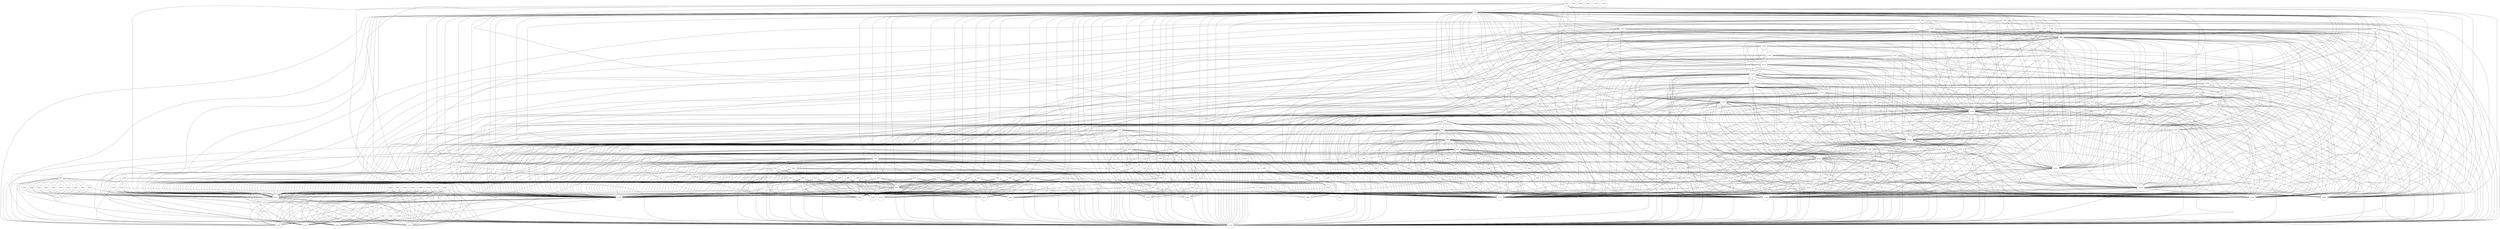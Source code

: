 graph ig {
    node [shape = circle];
    N1R6;
    N2R2;
    N3R2;
    N4R6;
    N5R2;
    N6R2;
    N7R8;
    N8R7;
    N9R6;
    N10R5;
    N11R2;
    N12R2;
    N13R4;
    N14R3;
    N15R2;
    N17R2;
    N16R3;
    N19R2;
    N18R2;
    N21R3;
    N20R3;
    N23R2;
    N22R2;
    N25R2;
    N24R3;
    N27R2;
    N26R3;
    N29R2;
    N28R2;
    N31R3;
    N30R3;
    N34R2;
    N35R2;
    N32R2;
    N33R2;
    N38R3;
    N39R3;
    N36R2;
    N37R3;
    N42R3;
    N43R3;
    N40R3;
    N41R3;
    N46R3;
    N47R2;
    N44R3;
    N45R3;
    N51R2;
    N50R2;
    N49R5;
    N48R4;
    N55R3;
    N54R2;
    N53R2;
    N52R2;
    N59R2;
    N58R3;
    N57R7;
    N56R2;
    N63R2;
    N62R3;
    N61R2;
    N60R1;
    N68R2;
    N69R2;
    N70R2;
    N71R2;
    N64R2;
    N65R2;
    N66R4;
    N67R2;
    N76R2;
    N77R2;
    N78R2;
    N79R2;
    N72R2;
    N73R2;
    N74R4;
    N75R2;
    N85R1;
    N84R1;
    N87R2;
    N86R2;
    N81R2;
    N80R2;
    N83R2;
    N82R5;
    N93R2;
    N92R2;
    N95R3;
    N94R2;
    N89R2;
    N88R2;
    N91R3;
    N90R4;
    N102R2;
    N103R2;
    N100R2;
    N101R3;
    N98R2;
    N99R5;
    N96R5;
    N97R3;
    N110R2;
    N111R3;
    N108R2;
    N109R3;
    N106R3;
    N107R5;
    N104R3;
    N105R5;
    N119R3;
    N118R7;
    N117R2;
    N116R8;
    N115R9;
    N114R2;
    N113R2;
    N112R7;
    N127R10;
    N126R2;
    N125R2;
    N124R4;
    N123R2;
    N122R2;
    N121R5;
    N120R2;
    N137R2;
    N136R2;
    N139R4;
    N138R11;
    N141R11;
    N140R4;
    N143R2;
    N142R12;
    N129R2;
    N128R4;
    N131R2;
    N130R4;
    N133R2;
    N132R2;
    N135R4;
    N134R4;
    N152R5;
    N153R1;
    N154R2;
    N155R2;
    N156R2;
    N157R2;
    N158R3;
    N159R2;
    N144R1;
    N145R4;
    N146R4;
    N147R5;
    N148R5;
    N149R3;
    N150R3;
    N151R3;
    N171R2;
    N170R2;
    N169R2;
    N168R2;
    N175R1;
    N174R1;
    N173R1;
    N172R1;
    N163R3;
    N162R2;
    N161R2;
    N160R2;
    N167R2;
    N166R2;
    N165R2;
    N164R2;
    N186R1;
    N187R1;
    N184R1;
    N185R1;
    N190R1;
    N191R1;
    N188R1;
    N189R1;
    N178R1;
    N179R1;
    N176R1;
    N177R1;
    N182R1;
    N183R1;
    N180R1;
    N181R1;
    N192R1;
    N1R6 -- N49R5;
    N1R6 -- N55R3;
    N1R6 -- N54R2;
    N1R6 -- N51R2;
    N1R6 -- N48R4;
    N1R6 -- N178R1;
    N1R6 -- N173R1;
    N1R6 -- N175R1;
    N1R6 -- N50R2;
    N1R6 -- N47R2;
    N1R6 -- N53R2;
    N1R6 -- N52R2;
    N1R6 -- N59R2;
    N1R6 -- N58R3;
    N1R6 -- N57R7;
    N1R6 -- N56R2;
    N1R6 -- N192R1;
    N1R6 -- N189R1;
    N1R6 -- N191R1;
    N1R6 -- N190R1;
    N2R2 -- N178R1;
    N2R2 -- N175R1;
    N2R2 -- N173R1;
    N2R2 -- N174R1;
    N2R2 -- N172R1;
    N2R2 -- N185R1;
    N2R2 -- N4R6;
    N2R2 -- N186R1;
    N2R2 -- N119R3;
    N2R2 -- N118R7;
    N2R2 -- N116R8;
    N2R2 -- N115R9;
    N2R2 -- N121R5;
    N3R2 -- N178R1;
    N3R2 -- N190R1;
    N3R2 -- N175R1;
    N3R2 -- N173R1;
    N3R2 -- N191R1;
    N3R2 -- N189R1;
    N3R2 -- N192R1;
    N4R6 -- N48R4;
    N4R6 -- N49R5;
    N4R6 -- N55R3;
    N4R6 -- N54R2;
    N4R6 -- N51R2;
    N4R6 -- N178R1;
    N4R6 -- N173R1;
    N4R6 -- N175R1;
    N4R6 -- N50R2;
    N4R6 -- N47R2;
    N4R6 -- N53R2;
    N4R6 -- N52R2;
    N4R6 -- N59R2;
    N4R6 -- N58R3;
    N4R6 -- N57R7;
    N4R6 -- N56R2;
    N4R6 -- N71R2;
    N4R6 -- N62R3;
    N4R6 -- N70R2;
    N4R6 -- N69R2;
    N4R6 -- N68R2;
    N4R6 -- N63R2;
    N4R6 -- N61R2;
    N4R6 -- N64R2;
    N4R6 -- N65R2;
    N4R6 -- N66R4;
    N4R6 -- N67R2;
    N4R6 -- N76R2;
    N4R6 -- N77R2;
    N4R6 -- N78R2;
    N4R6 -- N79R2;
    N4R6 -- N72R2;
    N4R6 -- N73R2;
    N4R6 -- N74R4;
    N4R6 -- N75R2;
    N4R6 -- N81R2;
    N4R6 -- N80R2;
    N4R6 -- N83R2;
    N4R6 -- N82R5;
    N4R6 -- N94R2;
    N4R6 -- N95R3;
    N4R6 -- N92R2;
    N4R6 -- N93R2;
    N4R6 -- N86R2;
    N4R6 -- N87R2;
    N4R6 -- N89R2;
    N4R6 -- N88R2;
    N4R6 -- N91R3;
    N4R6 -- N90R4;
    N4R6 -- N102R2;
    N4R6 -- N103R2;
    N4R6 -- N100R2;
    N4R6 -- N101R3;
    N4R6 -- N98R2;
    N4R6 -- N99R5;
    N4R6 -- N96R5;
    N4R6 -- N97R3;
    N4R6 -- N110R2;
    N4R6 -- N111R3;
    N4R6 -- N108R2;
    N4R6 -- N109R3;
    N4R6 -- N106R3;
    N4R6 -- N107R5;
    N4R6 -- N104R3;
    N4R6 -- N105R5;
    N4R6 -- N119R3;
    N4R6 -- N118R7;
    N4R6 -- N117R2;
    N4R6 -- N116R8;
    N4R6 -- N115R9;
    N4R6 -- N114R2;
    N4R6 -- N113R2;
    N4R6 -- N112R7;
    N4R6 -- N127R10;
    N4R6 -- N126R2;
    N4R6 -- N125R2;
    N4R6 -- N124R4;
    N4R6 -- N123R2;
    N4R6 -- N122R2;
    N4R6 -- N121R5;
    N4R6 -- N120R2;
    N4R6 -- N137R2;
    N4R6 -- N136R2;
    N4R6 -- N139R4;
    N4R6 -- N138R11;
    N4R6 -- N141R11;
    N4R6 -- N140R4;
    N4R6 -- N143R2;
    N4R6 -- N142R12;
    N4R6 -- N129R2;
    N4R6 -- N128R4;
    N4R6 -- N131R2;
    N4R6 -- N130R4;
    N4R6 -- N133R2;
    N4R6 -- N132R2;
    N4R6 -- N135R4;
    N4R6 -- N134R4;
    N4R6 -- N192R1;
    N4R6 -- N189R1;
    N4R6 -- N191R1;
    N4R6 -- N190R1;
    N5R2 -- N178R1;
    N5R2 -- N190R1;
    N5R2 -- N175R1;
    N5R2 -- N173R1;
    N5R2 -- N191R1;
    N5R2 -- N189R1;
    N5R2 -- N192R1;
    N5R2 -- N151R3;
    N5R2 -- N150R3;
    N5R2 -- N149R3;
    N5R2 -- N146R4;
    N5R2 -- N148R5;
    N5R2 -- N147R5;
    N5R2 -- N145R4;
    N5R2 -- N152R5;
    N6R2 -- N178R1;
    N6R2 -- N190R1;
    N6R2 -- N175R1;
    N6R2 -- N173R1;
    N6R2 -- N191R1;
    N6R2 -- N189R1;
    N6R2 -- N192R1;
    N6R2 -- N45R3;
    N6R2 -- N44R3;
    N6R2 -- N46R3;
    N6R2 -- N41R3;
    N6R2 -- N40R3;
    N6R2 -- N43R3;
    N6R2 -- N42R3;
    N6R2 -- N37R3;
    N6R2 -- N39R3;
    N6R2 -- N38R3;
    N7R8 -- N15R2;
    N7R8 -- N14R3;
    N7R8 -- N13R4;
    N7R8 -- N10R5;
    N7R8 -- N9R6;
    N7R8 -- N8R7;
    N7R8 -- N172R1;
    N7R8 -- N173R1;
    N7R8 -- N174R1;
    N7R8 -- N17R2;
    N7R8 -- N16R3;
    N7R8 -- N19R2;
    N7R8 -- N18R2;
    N7R8 -- N21R3;
    N7R8 -- N20R3;
    N7R8 -- N22R2;
    N7R8 -- N25R2;
    N7R8 -- N24R3;
    N7R8 -- N27R2;
    N7R8 -- N26R3;
    N7R8 -- N28R2;
    N7R8 -- N29R2;
    N7R8 -- N31R3;
    N7R8 -- N30R3;
    N7R8 -- N36R2;
    N7R8 -- N33R2;
    N7R8 -- N32R2;
    N7R8 -- N35R2;
    N7R8 -- N34R2;
    N7R8 -- N23R2;
    N7R8 -- N12R2;
    N7R8 -- N11R2;
    N8R7 -- N15R2;
    N8R7 -- N14R3;
    N8R7 -- N13R4;
    N8R7 -- N10R5;
    N8R7 -- N9R6;
    N8R7 -- N172R1;
    N8R7 -- N173R1;
    N8R7 -- N174R1;
    N8R7 -- N17R2;
    N8R7 -- N16R3;
    N8R7 -- N19R2;
    N8R7 -- N18R2;
    N8R7 -- N21R3;
    N8R7 -- N20R3;
    N8R7 -- N22R2;
    N8R7 -- N25R2;
    N8R7 -- N24R3;
    N8R7 -- N27R2;
    N8R7 -- N26R3;
    N8R7 -- N28R2;
    N8R7 -- N29R2;
    N8R7 -- N31R3;
    N8R7 -- N30R3;
    N8R7 -- N36R2;
    N8R7 -- N33R2;
    N8R7 -- N32R2;
    N8R7 -- N35R2;
    N8R7 -- N34R2;
    N8R7 -- N23R2;
    N8R7 -- N12R2;
    N8R7 -- N11R2;
    N9R6 -- N15R2;
    N9R6 -- N14R3;
    N9R6 -- N13R4;
    N9R6 -- N10R5;
    N9R6 -- N172R1;
    N9R6 -- N173R1;
    N9R6 -- N174R1;
    N9R6 -- N17R2;
    N9R6 -- N16R3;
    N9R6 -- N19R2;
    N9R6 -- N18R2;
    N9R6 -- N21R3;
    N9R6 -- N20R3;
    N9R6 -- N22R2;
    N9R6 -- N25R2;
    N9R6 -- N24R3;
    N9R6 -- N27R2;
    N9R6 -- N26R3;
    N9R6 -- N28R2;
    N9R6 -- N29R2;
    N9R6 -- N31R3;
    N9R6 -- N30R3;
    N9R6 -- N36R2;
    N9R6 -- N33R2;
    N9R6 -- N32R2;
    N9R6 -- N35R2;
    N9R6 -- N34R2;
    N9R6 -- N23R2;
    N9R6 -- N12R2;
    N9R6 -- N11R2;
    N10R5 -- N15R2;
    N10R5 -- N14R3;
    N10R5 -- N13R4;
    N10R5 -- N172R1;
    N10R5 -- N173R1;
    N10R5 -- N174R1;
    N10R5 -- N17R2;
    N10R5 -- N16R3;
    N10R5 -- N19R2;
    N10R5 -- N18R2;
    N10R5 -- N21R3;
    N10R5 -- N20R3;
    N10R5 -- N22R2;
    N10R5 -- N25R2;
    N10R5 -- N24R3;
    N10R5 -- N27R2;
    N10R5 -- N26R3;
    N10R5 -- N28R2;
    N10R5 -- N29R2;
    N10R5 -- N31R3;
    N10R5 -- N30R3;
    N10R5 -- N36R2;
    N10R5 -- N33R2;
    N10R5 -- N32R2;
    N10R5 -- N35R2;
    N10R5 -- N34R2;
    N10R5 -- N23R2;
    N10R5 -- N12R2;
    N10R5 -- N11R2;
    N11R2 -- N173R1;
    N11R2 -- N174R1;
    N11R2 -- N172R1;
    N12R2 -- N173R1;
    N12R2 -- N174R1;
    N12R2 -- N172R1;
    N13R4 -- N15R2;
    N13R4 -- N14R3;
    N13R4 -- N172R1;
    N13R4 -- N173R1;
    N13R4 -- N174R1;
    N13R4 -- N17R2;
    N13R4 -- N16R3;
    N13R4 -- N19R2;
    N13R4 -- N18R2;
    N13R4 -- N21R3;
    N13R4 -- N20R3;
    N13R4 -- N22R2;
    N14R3 -- N15R2;
    N14R3 -- N172R1;
    N14R3 -- N173R1;
    N14R3 -- N174R1;
    N15R2 -- N172R1;
    N15R2 -- N173R1;
    N15R2 -- N174R1;
    N17R2 -- N173R1;
    N17R2 -- N174R1;
    N17R2 -- N172R1;
    N17R2 -- N16R3;
    N16R3 -- N173R1;
    N16R3 -- N174R1;
    N16R3 -- N172R1;
    N16R3 -- N18R2;
    N19R2 -- N173R1;
    N19R2 -- N174R1;
    N19R2 -- N172R1;
    N19R2 -- N21R3;
    N19R2 -- N20R3;
    N18R2 -- N173R1;
    N18R2 -- N174R1;
    N18R2 -- N172R1;
    N21R3 -- N173R1;
    N21R3 -- N174R1;
    N21R3 -- N172R1;
    N20R3 -- N173R1;
    N20R3 -- N174R1;
    N20R3 -- N172R1;
    N23R2 -- N173R1;
    N23R2 -- N174R1;
    N23R2 -- N172R1;
    N22R2 -- N173R1;
    N22R2 -- N174R1;
    N22R2 -- N172R1;
    N25R2 -- N173R1;
    N25R2 -- N172R1;
    N25R2 -- N174R1;
    N25R2 -- N24R3;
    N24R3 -- N173R1;
    N24R3 -- N174R1;
    N24R3 -- N172R1;
    N27R2 -- N173R1;
    N27R2 -- N172R1;
    N27R2 -- N174R1;
    N27R2 -- N26R3;
    N26R3 -- N173R1;
    N26R3 -- N172R1;
    N26R3 -- N174R1;
    N26R3 -- N28R2;
    N29R2 -- N173R1;
    N29R2 -- N172R1;
    N29R2 -- N174R1;
    N29R2 -- N31R3;
    N29R2 -- N30R3;
    N28R2 -- N173R1;
    N28R2 -- N172R1;
    N28R2 -- N174R1;
    N31R3 -- N172R1;
    N31R3 -- N173R1;
    N31R3 -- N174R1;
    N30R3 -- N173R1;
    N30R3 -- N172R1;
    N30R3 -- N174R1;
    N34R2 -- N172R1;
    N34R2 -- N173R1;
    N34R2 -- N174R1;
    N35R2 -- N173R1;
    N35R2 -- N174R1;
    N35R2 -- N172R1;
    N32R2 -- N172R1;
    N32R2 -- N173R1;
    N32R2 -- N174R1;
    N33R2 -- N172R1;
    N33R2 -- N173R1;
    N33R2 -- N174R1;
    N38R3 -- N176R1;
    N38R3 -- N175R1;
    N39R3 -- N176R1;
    N39R3 -- N175R1;
    N36R2 -- N173R1;
    N36R2 -- N174R1;
    N36R2 -- N172R1;
    N37R3 -- N176R1;
    N37R3 -- N175R1;
    N42R3 -- N176R1;
    N42R3 -- N175R1;
    N43R3 -- N176R1;
    N43R3 -- N175R1;
    N40R3 -- N176R1;
    N40R3 -- N175R1;
    N41R3 -- N176R1;
    N41R3 -- N175R1;
    N46R3 -- N176R1;
    N46R3 -- N175R1;
    N47R2 -- N178R1;
    N47R2 -- N175R1;
    N47R2 -- N173R1;
    N47R2 -- N172R1;
    N47R2 -- N48R4;
    N47R2 -- N177R1;
    N47R2 -- N179R1;
    N47R2 -- N58R3;
    N47R2 -- N57R7;
    N44R3 -- N175R1;
    N44R3 -- N176R1;
    N45R3 -- N176R1;
    N45R3 -- N175R1;
    N51R2 -- N178R1;
    N51R2 -- N173R1;
    N51R2 -- N49R5;
    N51R2 -- N172R1;
    N51R2 -- N48R4;
    N51R2 -- N175R1;
    N51R2 -- N177R1;
    N51R2 -- N179R1;
    N51R2 -- N58R3;
    N51R2 -- N57R7;
    N50R2 -- N178R1;
    N50R2 -- N175R1;
    N50R2 -- N173R1;
    N50R2 -- N172R1;
    N50R2 -- N48R4;
    N50R2 -- N177R1;
    N50R2 -- N179R1;
    N50R2 -- N58R3;
    N50R2 -- N57R7;
    N49R5 -- N55R3;
    N49R5 -- N54R2;
    N49R5 -- N48R4;
    N49R5 -- N178R1;
    N49R5 -- N173R1;
    N49R5 -- N172R1;
    N49R5 -- N175R1;
    N49R5 -- N177R1;
    N49R5 -- N179R1;
    N49R5 -- N53R2;
    N49R5 -- N52R2;
    N49R5 -- N59R2;
    N49R5 -- N58R3;
    N49R5 -- N57R7;
    N49R5 -- N56R2;
    N48R4 -- N178R1;
    N48R4 -- N173R1;
    N48R4 -- N172R1;
    N48R4 -- N55R3;
    N48R4 -- N54R2;
    N48R4 -- N175R1;
    N48R4 -- N177R1;
    N48R4 -- N179R1;
    N48R4 -- N53R2;
    N48R4 -- N52R2;
    N48R4 -- N59R2;
    N48R4 -- N58R3;
    N48R4 -- N57R7;
    N48R4 -- N56R2;
    N55R3 -- N54R2;
    N55R3 -- N178R1;
    N55R3 -- N173R1;
    N55R3 -- N172R1;
    N55R3 -- N175R1;
    N55R3 -- N177R1;
    N55R3 -- N179R1;
    N54R2 -- N178R1;
    N54R2 -- N173R1;
    N54R2 -- N172R1;
    N54R2 -- N175R1;
    N54R2 -- N177R1;
    N54R2 -- N179R1;
    N53R2 -- N178R1;
    N53R2 -- N175R1;
    N53R2 -- N173R1;
    N53R2 -- N177R1;
    N53R2 -- N179R1;
    N53R2 -- N172R1;
    N53R2 -- N58R3;
    N53R2 -- N57R7;
    N52R2 -- N178R1;
    N52R2 -- N175R1;
    N52R2 -- N173R1;
    N52R2 -- N177R1;
    N52R2 -- N179R1;
    N52R2 -- N172R1;
    N52R2 -- N58R3;
    N52R2 -- N57R7;
    N59R2 -- N178R1;
    N59R2 -- N175R1;
    N59R2 -- N173R1;
    N59R2 -- N177R1;
    N59R2 -- N179R1;
    N59R2 -- N172R1;
    N59R2 -- N58R3;
    N59R2 -- N57R7;
    N58R3 -- N177R1;
    N58R3 -- N178R1;
    N58R3 -- N175R1;
    N58R3 -- N173R1;
    N58R3 -- N179R1;
    N58R3 -- N172R1;
    N58R3 -- N57R7;
    N57R7 -- N175R1;
    N57R7 -- N177R1;
    N57R7 -- N178R1;
    N57R7 -- N173R1;
    N57R7 -- N179R1;
    N57R7 -- N172R1;
    N56R2 -- N175R1;
    N56R2 -- N177R1;
    N56R2 -- N178R1;
    N56R2 -- N173R1;
    N56R2 -- N179R1;
    N56R2 -- N172R1;
    N63R2 -- N178R1;
    N63R2 -- N175R1;
    N63R2 -- N173R1;
    N63R2 -- N62R3;
    N63R2 -- N181R1;
    N63R2 -- N172R1;
    N63R2 -- N180R1;
    N63R2 -- N183R1;
    N63R2 -- N182R1;
    N63R2 -- N184R1;
    N63R2 -- N82R5;
    N62R3 -- N71R2;
    N62R3 -- N178R1;
    N62R3 -- N175R1;
    N62R3 -- N173R1;
    N62R3 -- N181R1;
    N62R3 -- N172R1;
    N62R3 -- N70R2;
    N62R3 -- N69R2;
    N62R3 -- N68R2;
    N62R3 -- N180R1;
    N62R3 -- N183R1;
    N62R3 -- N182R1;
    N62R3 -- N184R1;
    N62R3 -- N64R2;
    N62R3 -- N65R2;
    N62R3 -- N66R4;
    N62R3 -- N67R2;
    N62R3 -- N76R2;
    N62R3 -- N77R2;
    N62R3 -- N78R2;
    N62R3 -- N79R2;
    N62R3 -- N72R2;
    N62R3 -- N73R2;
    N62R3 -- N74R4;
    N62R3 -- N75R2;
    N62R3 -- N81R2;
    N62R3 -- N80R2;
    N62R3 -- N83R2;
    N62R3 -- N82R5;
    N61R2 -- N178R1;
    N61R2 -- N175R1;
    N61R2 -- N173R1;
    N61R2 -- N181R1;
    N61R2 -- N172R1;
    N61R2 -- N180R1;
    N61R2 -- N183R1;
    N61R2 -- N182R1;
    N61R2 -- N184R1;
    N61R2 -- N82R5;
    N68R2 -- N178R1;
    N68R2 -- N175R1;
    N68R2 -- N173R1;
    N68R2 -- N181R1;
    N68R2 -- N172R1;
    N68R2 -- N180R1;
    N68R2 -- N183R1;
    N68R2 -- N182R1;
    N68R2 -- N184R1;
    N68R2 -- N82R5;
    N69R2 -- N178R1;
    N69R2 -- N175R1;
    N69R2 -- N173R1;
    N69R2 -- N181R1;
    N69R2 -- N172R1;
    N69R2 -- N180R1;
    N69R2 -- N183R1;
    N69R2 -- N182R1;
    N69R2 -- N184R1;
    N69R2 -- N82R5;
    N70R2 -- N178R1;
    N70R2 -- N175R1;
    N70R2 -- N173R1;
    N70R2 -- N181R1;
    N70R2 -- N172R1;
    N70R2 -- N180R1;
    N70R2 -- N183R1;
    N70R2 -- N182R1;
    N70R2 -- N184R1;
    N70R2 -- N82R5;
    N71R2 -- N175R1;
    N71R2 -- N181R1;
    N71R2 -- N178R1;
    N71R2 -- N173R1;
    N71R2 -- N172R1;
    N71R2 -- N180R1;
    N71R2 -- N183R1;
    N71R2 -- N182R1;
    N71R2 -- N184R1;
    N71R2 -- N82R5;
    N64R2 -- N178R1;
    N64R2 -- N182R1;
    N64R2 -- N175R1;
    N64R2 -- N173R1;
    N64R2 -- N181R1;
    N64R2 -- N183R1;
    N64R2 -- N172R1;
    N64R2 -- N180R1;
    N64R2 -- N184R1;
    N64R2 -- N82R5;
    N65R2 -- N178R1;
    N65R2 -- N182R1;
    N65R2 -- N175R1;
    N65R2 -- N173R1;
    N65R2 -- N181R1;
    N65R2 -- N172R1;
    N65R2 -- N183R1;
    N65R2 -- N180R1;
    N65R2 -- N184R1;
    N65R2 -- N66R4;
    N65R2 -- N82R5;
    N66R4 -- N178R1;
    N66R4 -- N182R1;
    N66R4 -- N175R1;
    N66R4 -- N173R1;
    N66R4 -- N181R1;
    N66R4 -- N172R1;
    N66R4 -- N183R1;
    N66R4 -- N180R1;
    N66R4 -- N184R1;
    N66R4 -- N82R5;
    N67R2 -- N178R1;
    N67R2 -- N182R1;
    N67R2 -- N175R1;
    N67R2 -- N173R1;
    N67R2 -- N181R1;
    N67R2 -- N172R1;
    N67R2 -- N183R1;
    N67R2 -- N180R1;
    N67R2 -- N184R1;
    N67R2 -- N82R5;
    N76R2 -- N182R1;
    N76R2 -- N175R1;
    N76R2 -- N183R1;
    N76R2 -- N172R1;
    N76R2 -- N180R1;
    N76R2 -- N173R1;
    N76R2 -- N181R1;
    N76R2 -- N178R1;
    N76R2 -- N184R1;
    N76R2 -- N82R5;
    N77R2 -- N182R1;
    N77R2 -- N175R1;
    N77R2 -- N183R1;
    N77R2 -- N172R1;
    N77R2 -- N180R1;
    N77R2 -- N173R1;
    N77R2 -- N181R1;
    N77R2 -- N178R1;
    N77R2 -- N184R1;
    N77R2 -- N82R5;
    N78R2 -- N182R1;
    N78R2 -- N175R1;
    N78R2 -- N172R1;
    N78R2 -- N180R1;
    N78R2 -- N184R1;
    N78R2 -- N178R1;
    N78R2 -- N173R1;
    N78R2 -- N181R1;
    N78R2 -- N183R1;
    N78R2 -- N82R5;
    N79R2 -- N175R1;
    N79R2 -- N172R1;
    N79R2 -- N180R1;
    N79R2 -- N184R1;
    N79R2 -- N178R1;
    N79R2 -- N182R1;
    N79R2 -- N173R1;
    N79R2 -- N181R1;
    N79R2 -- N183R1;
    N79R2 -- N82R5;
    N72R2 -- N175R1;
    N72R2 -- N180R1;
    N72R2 -- N184R1;
    N72R2 -- N178R1;
    N72R2 -- N182R1;
    N72R2 -- N173R1;
    N72R2 -- N181R1;
    N72R2 -- N183R1;
    N72R2 -- N172R1;
    N72R2 -- N82R5;
    N73R2 -- N178R1;
    N73R2 -- N182R1;
    N73R2 -- N175R1;
    N73R2 -- N183R1;
    N73R2 -- N172R1;
    N73R2 -- N180R1;
    N73R2 -- N173R1;
    N73R2 -- N181R1;
    N73R2 -- N184R1;
    N73R2 -- N74R4;
    N73R2 -- N82R5;
    N74R4 -- N182R1;
    N74R4 -- N175R1;
    N74R4 -- N183R1;
    N74R4 -- N172R1;
    N74R4 -- N180R1;
    N74R4 -- N173R1;
    N74R4 -- N181R1;
    N74R4 -- N178R1;
    N74R4 -- N184R1;
    N74R4 -- N82R5;
    N75R2 -- N182R1;
    N75R2 -- N175R1;
    N75R2 -- N183R1;
    N75R2 -- N172R1;
    N75R2 -- N180R1;
    N75R2 -- N173R1;
    N75R2 -- N181R1;
    N75R2 -- N178R1;
    N75R2 -- N184R1;
    N75R2 -- N82R5;
    N87R2 -- N175R1;
    N87R2 -- N173R1;
    N87R2 -- N174R1;
    N87R2 -- N172R1;
    N87R2 -- N185R1;
    N87R2 -- N178R1;
    N87R2 -- N186R1;
    N87R2 -- N90R4;
    N87R2 -- N115R9;
    N87R2 -- N127R10;
    N87R2 -- N141R11;
    N87R2 -- N142R12;
    N86R2 -- N175R1;
    N86R2 -- N173R1;
    N86R2 -- N174R1;
    N86R2 -- N172R1;
    N86R2 -- N185R1;
    N86R2 -- N178R1;
    N86R2 -- N186R1;
    N86R2 -- N90R4;
    N86R2 -- N111R3;
    N86R2 -- N107R5;
    N86R2 -- N116R8;
    N86R2 -- N115R9;
    N86R2 -- N127R10;
    N86R2 -- N141R11;
    N86R2 -- N142R12;
    N81R2 -- N175R1;
    N81R2 -- N180R1;
    N81R2 -- N184R1;
    N81R2 -- N178R1;
    N81R2 -- N182R1;
    N81R2 -- N173R1;
    N81R2 -- N181R1;
    N81R2 -- N183R1;
    N81R2 -- N172R1;
    N81R2 -- N82R5;
    N80R2 -- N175R1;
    N80R2 -- N180R1;
    N80R2 -- N184R1;
    N80R2 -- N178R1;
    N80R2 -- N182R1;
    N80R2 -- N173R1;
    N80R2 -- N181R1;
    N80R2 -- N183R1;
    N80R2 -- N172R1;
    N80R2 -- N82R5;
    N83R2 -- N184R1;
    N83R2 -- N178R1;
    N83R2 -- N182R1;
    N83R2 -- N175R1;
    N83R2 -- N173R1;
    N83R2 -- N181R1;
    N83R2 -- N183R1;
    N83R2 -- N172R1;
    N83R2 -- N180R1;
    N83R2 -- N82R5;
    N82R5 -- N180R1;
    N82R5 -- N184R1;
    N82R5 -- N178R1;
    N82R5 -- N182R1;
    N82R5 -- N175R1;
    N82R5 -- N173R1;
    N82R5 -- N181R1;
    N82R5 -- N183R1;
    N82R5 -- N172R1;
    N93R2 -- N175R1;
    N93R2 -- N173R1;
    N93R2 -- N174R1;
    N93R2 -- N172R1;
    N93R2 -- N185R1;
    N93R2 -- N178R1;
    N93R2 -- N186R1;
    N93R2 -- N90R4;
    N93R2 -- N115R9;
    N93R2 -- N127R10;
    N93R2 -- N141R11;
    N93R2 -- N142R12;
    N92R2 -- N175R1;
    N92R2 -- N173R1;
    N92R2 -- N174R1;
    N92R2 -- N172R1;
    N92R2 -- N185R1;
    N92R2 -- N178R1;
    N92R2 -- N186R1;
    N92R2 -- N91R3;
    N92R2 -- N90R4;
    N92R2 -- N115R9;
    N92R2 -- N127R10;
    N92R2 -- N141R11;
    N92R2 -- N142R12;
    N95R3 -- N175R1;
    N95R3 -- N173R1;
    N95R3 -- N94R2;
    N95R3 -- N174R1;
    N95R3 -- N172R1;
    N95R3 -- N178R1;
    N95R3 -- N185R1;
    N95R3 -- N186R1;
    N95R3 -- N90R4;
    N95R3 -- N96R5;
    N95R3 -- N115R9;
    N95R3 -- N127R10;
    N95R3 -- N141R11;
    N95R3 -- N142R12;
    N94R2 -- N175R1;
    N94R2 -- N173R1;
    N94R2 -- N174R1;
    N94R2 -- N172R1;
    N94R2 -- N178R1;
    N94R2 -- N185R1;
    N94R2 -- N186R1;
    N94R2 -- N90R4;
    N94R2 -- N96R5;
    N94R2 -- N97R3;
    N94R2 -- N115R9;
    N94R2 -- N127R10;
    N94R2 -- N141R11;
    N94R2 -- N142R12;
    N89R2 -- N175R1;
    N89R2 -- N173R1;
    N89R2 -- N186R1;
    N89R2 -- N174R1;
    N89R2 -- N172R1;
    N89R2 -- N185R1;
    N89R2 -- N178R1;
    N89R2 -- N90R4;
    N89R2 -- N111R3;
    N89R2 -- N107R5;
    N89R2 -- N115R9;
    N89R2 -- N127R10;
    N89R2 -- N141R11;
    N89R2 -- N142R12;
    N88R2 -- N175R1;
    N88R2 -- N173R1;
    N88R2 -- N186R1;
    N88R2 -- N174R1;
    N88R2 -- N172R1;
    N88R2 -- N185R1;
    N88R2 -- N178R1;
    N88R2 -- N90R4;
    N88R2 -- N107R5;
    N88R2 -- N115R9;
    N88R2 -- N127R10;
    N88R2 -- N141R11;
    N88R2 -- N142R12;
    N91R3 -- N175R1;
    N91R3 -- N173R1;
    N91R3 -- N186R1;
    N91R3 -- N174R1;
    N91R3 -- N172R1;
    N91R3 -- N185R1;
    N91R3 -- N178R1;
    N91R3 -- N90R4;
    N91R3 -- N115R9;
    N91R3 -- N127R10;
    N91R3 -- N141R11;
    N91R3 -- N142R12;
    N90R4 -- N175R1;
    N90R4 -- N173R1;
    N90R4 -- N186R1;
    N90R4 -- N174R1;
    N90R4 -- N172R1;
    N90R4 -- N185R1;
    N90R4 -- N178R1;
    N90R4 -- N102R2;
    N90R4 -- N103R2;
    N90R4 -- N100R2;
    N90R4 -- N101R3;
    N90R4 -- N98R2;
    N90R4 -- N99R5;
    N90R4 -- N96R5;
    N90R4 -- N97R3;
    N90R4 -- N110R2;
    N90R4 -- N111R3;
    N90R4 -- N108R2;
    N90R4 -- N109R3;
    N90R4 -- N106R3;
    N90R4 -- N107R5;
    N90R4 -- N104R3;
    N90R4 -- N105R5;
    N90R4 -- N119R3;
    N90R4 -- N118R7;
    N90R4 -- N116R8;
    N90R4 -- N115R9;
    N90R4 -- N114R2;
    N90R4 -- N113R2;
    N90R4 -- N112R7;
    N90R4 -- N127R10;
    N90R4 -- N141R11;
    N90R4 -- N142R12;
    N102R2 -- N175R1;
    N102R2 -- N173R1;
    N102R2 -- N186R1;
    N102R2 -- N174R1;
    N102R2 -- N172R1;
    N102R2 -- N185R1;
    N102R2 -- N178R1;
    N102R2 -- N99R5;
    N102R2 -- N115R9;
    N102R2 -- N127R10;
    N102R2 -- N141R11;
    N102R2 -- N142R12;
    N103R2 -- N175R1;
    N103R2 -- N173R1;
    N103R2 -- N186R1;
    N103R2 -- N174R1;
    N103R2 -- N172R1;
    N103R2 -- N185R1;
    N103R2 -- N178R1;
    N103R2 -- N99R5;
    N103R2 -- N106R3;
    N103R2 -- N104R3;
    N103R2 -- N105R5;
    N103R2 -- N115R9;
    N103R2 -- N127R10;
    N103R2 -- N141R11;
    N103R2 -- N142R12;
    N100R2 -- N175R1;
    N100R2 -- N173R1;
    N100R2 -- N186R1;
    N100R2 -- N174R1;
    N100R2 -- N172R1;
    N100R2 -- N185R1;
    N100R2 -- N178R1;
    N100R2 -- N101R3;
    N100R2 -- N99R5;
    N100R2 -- N115R9;
    N100R2 -- N127R10;
    N100R2 -- N141R11;
    N100R2 -- N142R12;
    N101R3 -- N175R1;
    N101R3 -- N173R1;
    N101R3 -- N186R1;
    N101R3 -- N174R1;
    N101R3 -- N172R1;
    N101R3 -- N185R1;
    N101R3 -- N178R1;
    N101R3 -- N99R5;
    N101R3 -- N115R9;
    N101R3 -- N127R10;
    N101R3 -- N141R11;
    N101R3 -- N142R12;
    N98R2 -- N175R1;
    N98R2 -- N173R1;
    N98R2 -- N186R1;
    N98R2 -- N174R1;
    N98R2 -- N172R1;
    N98R2 -- N185R1;
    N98R2 -- N178R1;
    N98R2 -- N115R9;
    N98R2 -- N127R10;
    N98R2 -- N141R11;
    N98R2 -- N142R12;
    N99R5 -- N175R1;
    N99R5 -- N173R1;
    N99R5 -- N186R1;
    N99R5 -- N174R1;
    N99R5 -- N172R1;
    N99R5 -- N185R1;
    N99R5 -- N178R1;
    N99R5 -- N115R9;
    N99R5 -- N127R10;
    N99R5 -- N141R11;
    N99R5 -- N142R12;
    N96R5 -- N175R1;
    N96R5 -- N173R1;
    N96R5 -- N186R1;
    N96R5 -- N174R1;
    N96R5 -- N172R1;
    N96R5 -- N185R1;
    N96R5 -- N178R1;
    N96R5 -- N115R9;
    N96R5 -- N127R10;
    N96R5 -- N141R11;
    N96R5 -- N142R12;
    N97R3 -- N175R1;
    N97R3 -- N173R1;
    N97R3 -- N186R1;
    N97R3 -- N174R1;
    N97R3 -- N172R1;
    N97R3 -- N185R1;
    N97R3 -- N178R1;
    N97R3 -- N115R9;
    N97R3 -- N127R10;
    N97R3 -- N141R11;
    N97R3 -- N142R12;
    N110R2 -- N175R1;
    N110R2 -- N173R1;
    N110R2 -- N186R1;
    N110R2 -- N174R1;
    N110R2 -- N172R1;
    N110R2 -- N185R1;
    N110R2 -- N178R1;
    N110R2 -- N107R5;
    N110R2 -- N115R9;
    N110R2 -- N127R10;
    N110R2 -- N141R11;
    N110R2 -- N142R12;
    N111R3 -- N175R1;
    N111R3 -- N173R1;
    N111R3 -- N186R1;
    N111R3 -- N174R1;
    N111R3 -- N172R1;
    N111R3 -- N185R1;
    N111R3 -- N178R1;
    N111R3 -- N107R5;
    N111R3 -- N116R8;
    N111R3 -- N115R9;
    N111R3 -- N114R2;
    N111R3 -- N113R2;
    N111R3 -- N112R7;
    N111R3 -- N127R10;
    N111R3 -- N141R11;
    N111R3 -- N142R12;
    N108R2 -- N175R1;
    N108R2 -- N173R1;
    N108R2 -- N186R1;
    N108R2 -- N174R1;
    N108R2 -- N172R1;
    N108R2 -- N185R1;
    N108R2 -- N178R1;
    N108R2 -- N109R3;
    N108R2 -- N107R5;
    N108R2 -- N115R9;
    N108R2 -- N127R10;
    N108R2 -- N141R11;
    N108R2 -- N142R12;
    N109R3 -- N175R1;
    N109R3 -- N173R1;
    N109R3 -- N186R1;
    N109R3 -- N174R1;
    N109R3 -- N172R1;
    N109R3 -- N185R1;
    N109R3 -- N178R1;
    N109R3 -- N107R5;
    N109R3 -- N115R9;
    N109R3 -- N127R10;
    N109R3 -- N141R11;
    N109R3 -- N142R12;
    N106R3 -- N175R1;
    N106R3 -- N173R1;
    N106R3 -- N186R1;
    N106R3 -- N174R1;
    N106R3 -- N172R1;
    N106R3 -- N185R1;
    N106R3 -- N178R1;
    N106R3 -- N115R9;
    N106R3 -- N127R10;
    N106R3 -- N141R11;
    N106R3 -- N142R12;
    N107R5 -- N175R1;
    N107R5 -- N173R1;
    N107R5 -- N186R1;
    N107R5 -- N174R1;
    N107R5 -- N172R1;
    N107R5 -- N185R1;
    N107R5 -- N178R1;
    N107R5 -- N119R3;
    N107R5 -- N118R7;
    N107R5 -- N117R2;
    N107R5 -- N116R8;
    N107R5 -- N115R9;
    N107R5 -- N114R2;
    N107R5 -- N113R2;
    N107R5 -- N112R7;
    N107R5 -- N127R10;
    N107R5 -- N141R11;
    N107R5 -- N142R12;
    N104R3 -- N175R1;
    N104R3 -- N173R1;
    N104R3 -- N186R1;
    N104R3 -- N174R1;
    N104R3 -- N172R1;
    N104R3 -- N185R1;
    N104R3 -- N178R1;
    N104R3 -- N105R5;
    N104R3 -- N115R9;
    N104R3 -- N127R10;
    N104R3 -- N141R11;
    N104R3 -- N142R12;
    N105R5 -- N175R1;
    N105R5 -- N173R1;
    N105R5 -- N186R1;
    N105R5 -- N174R1;
    N105R5 -- N172R1;
    N105R5 -- N185R1;
    N105R5 -- N178R1;
    N105R5 -- N115R9;
    N105R5 -- N127R10;
    N105R5 -- N141R11;
    N105R5 -- N142R12;
    N119R3 -- N175R1;
    N119R3 -- N173R1;
    N119R3 -- N186R1;
    N119R3 -- N174R1;
    N119R3 -- N172R1;
    N119R3 -- N185R1;
    N119R3 -- N178R1;
    N119R3 -- N118R7;
    N119R3 -- N117R2;
    N119R3 -- N116R8;
    N119R3 -- N115R9;
    N119R3 -- N127R10;
    N119R3 -- N126R2;
    N119R3 -- N125R2;
    N119R3 -- N124R4;
    N119R3 -- N123R2;
    N119R3 -- N122R2;
    N119R3 -- N121R5;
    N119R3 -- N120R2;
    N119R3 -- N137R2;
    N119R3 -- N136R2;
    N119R3 -- N139R4;
    N119R3 -- N138R11;
    N119R3 -- N141R11;
    N119R3 -- N140R4;
    N119R3 -- N143R2;
    N119R3 -- N142R12;
    N119R3 -- N129R2;
    N119R3 -- N128R4;
    N119R3 -- N131R2;
    N119R3 -- N130R4;
    N119R3 -- N133R2;
    N119R3 -- N132R2;
    N119R3 -- N135R4;
    N119R3 -- N134R4;
    N118R7 -- N175R1;
    N118R7 -- N173R1;
    N118R7 -- N186R1;
    N118R7 -- N174R1;
    N118R7 -- N172R1;
    N118R7 -- N185R1;
    N118R7 -- N178R1;
    N118R7 -- N117R2;
    N118R7 -- N116R8;
    N118R7 -- N115R9;
    N118R7 -- N127R10;
    N118R7 -- N126R2;
    N118R7 -- N125R2;
    N118R7 -- N124R4;
    N118R7 -- N123R2;
    N118R7 -- N122R2;
    N118R7 -- N121R5;
    N118R7 -- N120R2;
    N118R7 -- N137R2;
    N118R7 -- N136R2;
    N118R7 -- N139R4;
    N118R7 -- N138R11;
    N118R7 -- N141R11;
    N118R7 -- N140R4;
    N118R7 -- N143R2;
    N118R7 -- N142R12;
    N118R7 -- N129R2;
    N118R7 -- N128R4;
    N118R7 -- N131R2;
    N118R7 -- N130R4;
    N118R7 -- N133R2;
    N118R7 -- N132R2;
    N118R7 -- N135R4;
    N118R7 -- N134R4;
    N117R2 -- N175R1;
    N117R2 -- N173R1;
    N117R2 -- N186R1;
    N117R2 -- N174R1;
    N117R2 -- N172R1;
    N117R2 -- N185R1;
    N117R2 -- N178R1;
    N117R2 -- N116R8;
    N117R2 -- N115R9;
    N117R2 -- N127R10;
    N117R2 -- N141R11;
    N117R2 -- N142R12;
    N116R8 -- N175R1;
    N116R8 -- N173R1;
    N116R8 -- N186R1;
    N116R8 -- N174R1;
    N116R8 -- N172R1;
    N116R8 -- N185R1;
    N116R8 -- N178R1;
    N116R8 -- N115R9;
    N116R8 -- N127R10;
    N116R8 -- N126R2;
    N116R8 -- N125R2;
    N116R8 -- N124R4;
    N116R8 -- N123R2;
    N116R8 -- N122R2;
    N116R8 -- N121R5;
    N116R8 -- N120R2;
    N116R8 -- N137R2;
    N116R8 -- N136R2;
    N116R8 -- N139R4;
    N116R8 -- N138R11;
    N116R8 -- N141R11;
    N116R8 -- N140R4;
    N116R8 -- N143R2;
    N116R8 -- N142R12;
    N116R8 -- N129R2;
    N116R8 -- N128R4;
    N116R8 -- N131R2;
    N116R8 -- N130R4;
    N116R8 -- N133R2;
    N116R8 -- N132R2;
    N116R8 -- N135R4;
    N116R8 -- N134R4;
    N115R9 -- N178R1;
    N115R9 -- N175R1;
    N115R9 -- N186R1;
    N115R9 -- N173R1;
    N115R9 -- N174R1;
    N115R9 -- N172R1;
    N115R9 -- N185R1;
    N115R9 -- N114R2;
    N115R9 -- N113R2;
    N115R9 -- N112R7;
    N115R9 -- N127R10;
    N115R9 -- N126R2;
    N115R9 -- N125R2;
    N115R9 -- N124R4;
    N115R9 -- N123R2;
    N115R9 -- N122R2;
    N115R9 -- N121R5;
    N115R9 -- N120R2;
    N115R9 -- N137R2;
    N115R9 -- N136R2;
    N115R9 -- N139R4;
    N115R9 -- N138R11;
    N115R9 -- N141R11;
    N115R9 -- N140R4;
    N115R9 -- N143R2;
    N115R9 -- N142R12;
    N115R9 -- N129R2;
    N115R9 -- N128R4;
    N115R9 -- N131R2;
    N115R9 -- N130R4;
    N115R9 -- N133R2;
    N115R9 -- N132R2;
    N115R9 -- N135R4;
    N115R9 -- N134R4;
    N114R2 -- N175R1;
    N114R2 -- N173R1;
    N114R2 -- N186R1;
    N114R2 -- N174R1;
    N114R2 -- N172R1;
    N114R2 -- N185R1;
    N114R2 -- N178R1;
    N114R2 -- N127R10;
    N114R2 -- N141R11;
    N114R2 -- N142R12;
    N113R2 -- N175R1;
    N113R2 -- N173R1;
    N113R2 -- N186R1;
    N113R2 -- N174R1;
    N113R2 -- N172R1;
    N113R2 -- N185R1;
    N113R2 -- N178R1;
    N113R2 -- N112R7;
    N113R2 -- N127R10;
    N113R2 -- N141R11;
    N113R2 -- N142R12;
    N112R7 -- N175R1;
    N112R7 -- N173R1;
    N112R7 -- N186R1;
    N112R7 -- N174R1;
    N112R7 -- N172R1;
    N112R7 -- N185R1;
    N112R7 -- N178R1;
    N112R7 -- N127R10;
    N112R7 -- N141R11;
    N112R7 -- N142R12;
    N127R10 -- N178R1;
    N127R10 -- N175R1;
    N127R10 -- N173R1;
    N127R10 -- N174R1;
    N127R10 -- N172R1;
    N127R10 -- N185R1;
    N127R10 -- N186R1;
    N127R10 -- N123R2;
    N127R10 -- N122R2;
    N127R10 -- N121R5;
    N127R10 -- N120R2;
    N127R10 -- N137R2;
    N127R10 -- N136R2;
    N127R10 -- N139R4;
    N127R10 -- N138R11;
    N127R10 -- N141R11;
    N127R10 -- N140R4;
    N127R10 -- N143R2;
    N127R10 -- N142R12;
    N127R10 -- N129R2;
    N127R10 -- N128R4;
    N127R10 -- N131R2;
    N127R10 -- N130R4;
    N127R10 -- N133R2;
    N127R10 -- N132R2;
    N127R10 -- N135R4;
    N127R10 -- N134R4;
    N126R2 -- N178R1;
    N126R2 -- N175R1;
    N126R2 -- N173R1;
    N126R2 -- N174R1;
    N126R2 -- N172R1;
    N126R2 -- N185R1;
    N126R2 -- N186R1;
    N126R2 -- N121R5;
    N125R2 -- N178R1;
    N125R2 -- N175R1;
    N125R2 -- N173R1;
    N125R2 -- N174R1;
    N125R2 -- N172R1;
    N125R2 -- N185R1;
    N125R2 -- N186R1;
    N125R2 -- N124R4;
    N125R2 -- N121R5;
    N124R4 -- N178R1;
    N124R4 -- N175R1;
    N124R4 -- N173R1;
    N124R4 -- N174R1;
    N124R4 -- N172R1;
    N124R4 -- N185R1;
    N124R4 -- N186R1;
    N124R4 -- N121R5;
    N123R2 -- N178R1;
    N123R2 -- N175R1;
    N123R2 -- N173R1;
    N123R2 -- N174R1;
    N123R2 -- N172R1;
    N123R2 -- N185R1;
    N123R2 -- N186R1;
    N123R2 -- N121R5;
    N123R2 -- N141R11;
    N123R2 -- N142R12;
    N122R2 -- N178R1;
    N122R2 -- N175R1;
    N122R2 -- N186R1;
    N122R2 -- N173R1;
    N122R2 -- N174R1;
    N122R2 -- N172R1;
    N122R2 -- N185R1;
    N122R2 -- N121R5;
    N122R2 -- N141R11;
    N122R2 -- N142R12;
    N121R5 -- N178R1;
    N121R5 -- N175R1;
    N121R5 -- N186R1;
    N121R5 -- N173R1;
    N121R5 -- N174R1;
    N121R5 -- N172R1;
    N121R5 -- N185R1;
    N121R5 -- N137R2;
    N121R5 -- N136R2;
    N121R5 -- N139R4;
    N121R5 -- N138R11;
    N121R5 -- N141R11;
    N121R5 -- N140R4;
    N121R5 -- N143R2;
    N121R5 -- N142R12;
    N121R5 -- N129R2;
    N121R5 -- N128R4;
    N121R5 -- N131R2;
    N121R5 -- N130R4;
    N121R5 -- N133R2;
    N121R5 -- N132R2;
    N121R5 -- N135R4;
    N121R5 -- N134R4;
    N120R2 -- N175R1;
    N120R2 -- N173R1;
    N120R2 -- N186R1;
    N120R2 -- N174R1;
    N120R2 -- N172R1;
    N120R2 -- N185R1;
    N120R2 -- N178R1;
    N120R2 -- N141R11;
    N120R2 -- N142R12;
    N137R2 -- N178R1;
    N137R2 -- N175R1;
    N137R2 -- N173R1;
    N137R2 -- N185R1;
    N137R2 -- N186R1;
    N137R2 -- N174R1;
    N137R2 -- N172R1;
    N137R2 -- N139R4;
    N137R2 -- N138R11;
    N137R2 -- N140R4;
    N136R2 -- N178R1;
    N136R2 -- N175R1;
    N136R2 -- N173R1;
    N136R2 -- N185R1;
    N136R2 -- N186R1;
    N136R2 -- N174R1;
    N136R2 -- N172R1;
    N139R4 -- N175R1;
    N139R4 -- N185R1;
    N139R4 -- N186R1;
    N139R4 -- N173R1;
    N139R4 -- N174R1;
    N139R4 -- N172R1;
    N139R4 -- N178R1;
    N139R4 -- N138R11;
    N138R11 -- N178R1;
    N138R11 -- N175R1;
    N138R11 -- N185R1;
    N138R11 -- N186R1;
    N138R11 -- N173R1;
    N138R11 -- N174R1;
    N138R11 -- N172R1;
    N141R11 -- N175R1;
    N141R11 -- N185R1;
    N141R11 -- N186R1;
    N141R11 -- N173R1;
    N141R11 -- N174R1;
    N141R11 -- N172R1;
    N141R11 -- N178R1;
    N141R11 -- N143R2;
    N141R11 -- N142R12;
    N140R4 -- N175R1;
    N140R4 -- N185R1;
    N140R4 -- N186R1;
    N140R4 -- N173R1;
    N140R4 -- N174R1;
    N140R4 -- N172R1;
    N140R4 -- N178R1;
    N143R2 -- N175R1;
    N143R2 -- N186R1;
    N143R2 -- N173R1;
    N143R2 -- N174R1;
    N143R2 -- N172R1;
    N143R2 -- N185R1;
    N143R2 -- N178R1;
    N143R2 -- N142R12;
    N142R12 -- N185R1;
    N142R12 -- N175R1;
    N142R12 -- N186R1;
    N142R12 -- N173R1;
    N142R12 -- N174R1;
    N142R12 -- N172R1;
    N142R12 -- N178R1;
    N129R2 -- N178R1;
    N129R2 -- N175R1;
    N129R2 -- N173R1;
    N129R2 -- N172R1;
    N129R2 -- N185R1;
    N129R2 -- N186R1;
    N129R2 -- N174R1;
    N129R2 -- N128R4;
    N128R4 -- N178R1;
    N128R4 -- N175R1;
    N128R4 -- N173R1;
    N128R4 -- N174R1;
    N128R4 -- N172R1;
    N128R4 -- N185R1;
    N128R4 -- N186R1;
    N131R2 -- N178R1;
    N131R2 -- N175R1;
    N131R2 -- N173R1;
    N131R2 -- N172R1;
    N131R2 -- N185R1;
    N131R2 -- N186R1;
    N131R2 -- N174R1;
    N131R2 -- N130R4;
    N130R4 -- N178R1;
    N130R4 -- N175R1;
    N130R4 -- N173R1;
    N130R4 -- N172R1;
    N130R4 -- N185R1;
    N130R4 -- N186R1;
    N130R4 -- N174R1;
    N130R4 -- N132R2;
    N133R2 -- N178R1;
    N133R2 -- N175R1;
    N133R2 -- N173R1;
    N133R2 -- N185R1;
    N133R2 -- N186R1;
    N133R2 -- N174R1;
    N133R2 -- N172R1;
    N133R2 -- N135R4;
    N133R2 -- N134R4;
    N132R2 -- N178R1;
    N132R2 -- N175R1;
    N132R2 -- N173R1;
    N132R2 -- N185R1;
    N132R2 -- N186R1;
    N132R2 -- N174R1;
    N132R2 -- N172R1;
    N135R4 -- N178R1;
    N135R4 -- N175R1;
    N135R4 -- N173R1;
    N135R4 -- N185R1;
    N135R4 -- N186R1;
    N135R4 -- N174R1;
    N135R4 -- N172R1;
    N134R4 -- N178R1;
    N134R4 -- N175R1;
    N134R4 -- N173R1;
    N134R4 -- N185R1;
    N134R4 -- N186R1;
    N134R4 -- N174R1;
    N134R4 -- N172R1;
    N152R5 -- N151R3;
    N152R5 -- N175R1;
    N152R5 -- N188R1;
    N152R5 -- N187R1;
    N152R5 -- N146R4;
    N154R2 -- N178R1;
    N154R2 -- N190R1;
    N154R2 -- N175R1;
    N154R2 -- N173R1;
    N154R2 -- N191R1;
    N154R2 -- N189R1;
    N154R2 -- N192R1;
    N155R2 -- N178R1;
    N155R2 -- N190R1;
    N155R2 -- N175R1;
    N155R2 -- N173R1;
    N155R2 -- N189R1;
    N155R2 -- N191R1;
    N155R2 -- N192R1;
    N156R2 -- N178R1;
    N156R2 -- N175R1;
    N156R2 -- N173R1;
    N156R2 -- N189R1;
    N156R2 -- N190R1;
    N156R2 -- N191R1;
    N156R2 -- N192R1;
    N157R2 -- N178R1;
    N157R2 -- N175R1;
    N157R2 -- N173R1;
    N157R2 -- N189R1;
    N157R2 -- N190R1;
    N157R2 -- N191R1;
    N157R2 -- N192R1;
    N158R3 -- N159R2;
    N158R3 -- N178R1;
    N158R3 -- N175R1;
    N158R3 -- N173R1;
    N158R3 -- N189R1;
    N158R3 -- N191R1;
    N158R3 -- N192R1;
    N158R3 -- N190R1;
    N159R2 -- N178R1;
    N159R2 -- N175R1;
    N159R2 -- N173R1;
    N159R2 -- N189R1;
    N159R2 -- N191R1;
    N159R2 -- N192R1;
    N159R2 -- N190R1;
    N145R4 -- N175R1;
    N145R4 -- N188R1;
    N145R4 -- N151R3;
    N145R4 -- N187R1;
    N146R4 -- N150R3;
    N146R4 -- N149R3;
    N146R4 -- N175R1;
    N146R4 -- N188R1;
    N146R4 -- N187R1;
    N146R4 -- N151R3;
    N146R4 -- N148R5;
    N146R4 -- N147R5;
    N147R5 -- N175R1;
    N147R5 -- N188R1;
    N147R5 -- N187R1;
    N147R5 -- N151R3;
    N148R5 -- N175R1;
    N148R5 -- N187R1;
    N148R5 -- N188R1;
    N148R5 -- N151R3;
    N149R3 -- N175R1;
    N149R3 -- N187R1;
    N149R3 -- N188R1;
    N150R3 -- N175R1;
    N150R3 -- N187R1;
    N150R3 -- N188R1;
    N151R3 -- N187R1;
    N151R3 -- N175R1;
    N151R3 -- N188R1;
    N171R2 -- N178R1;
    N171R2 -- N190R1;
    N171R2 -- N175R1;
    N171R2 -- N173R1;
    N171R2 -- N191R1;
    N171R2 -- N189R1;
    N171R2 -- N192R1;
    N170R2 -- N178R1;
    N170R2 -- N190R1;
    N170R2 -- N175R1;
    N170R2 -- N173R1;
    N170R2 -- N191R1;
    N170R2 -- N189R1;
    N170R2 -- N192R1;
    N169R2 -- N178R1;
    N169R2 -- N190R1;
    N169R2 -- N175R1;
    N169R2 -- N173R1;
    N169R2 -- N191R1;
    N169R2 -- N189R1;
    N169R2 -- N192R1;
    N168R2 -- N178R1;
    N168R2 -- N190R1;
    N168R2 -- N175R1;
    N168R2 -- N173R1;
    N168R2 -- N191R1;
    N168R2 -- N189R1;
    N168R2 -- N192R1;
    N175R1 -- N162R2;
    N175R1 -- N163R3;
    N175R1 -- N164R2;
    N175R1 -- N165R2;
    N175R1 -- N166R2;
    N175R1 -- N167R2;
    N175R1 -- N160R2;
    N175R1 -- N161R2;
    N173R1 -- N162R2;
    N173R1 -- N163R3;
    N173R1 -- N164R2;
    N173R1 -- N165R2;
    N173R1 -- N166R2;
    N173R1 -- N167R2;
    N173R1 -- N160R2;
    N173R1 -- N161R2;
    N163R3 -- N162R2;
    N163R3 -- N178R1;
    N163R3 -- N191R1;
    N163R3 -- N189R1;
    N163R3 -- N192R1;
    N163R3 -- N190R1;
    N162R2 -- N178R1;
    N162R2 -- N191R1;
    N162R2 -- N189R1;
    N162R2 -- N192R1;
    N162R2 -- N190R1;
    N161R2 -- N178R1;
    N161R2 -- N189R1;
    N161R2 -- N190R1;
    N161R2 -- N191R1;
    N161R2 -- N192R1;
    N160R2 -- N178R1;
    N160R2 -- N189R1;
    N160R2 -- N190R1;
    N160R2 -- N191R1;
    N160R2 -- N192R1;
    N167R2 -- N178R1;
    N167R2 -- N190R1;
    N167R2 -- N191R1;
    N167R2 -- N189R1;
    N167R2 -- N192R1;
    N166R2 -- N178R1;
    N166R2 -- N190R1;
    N166R2 -- N191R1;
    N166R2 -- N189R1;
    N166R2 -- N192R1;
    N165R2 -- N178R1;
    N165R2 -- N190R1;
    N165R2 -- N191R1;
    N165R2 -- N189R1;
    N165R2 -- N192R1;
    N164R2 -- N178R1;
    N164R2 -- N190R1;
    N164R2 -- N191R1;
    N164R2 -- N189R1;
    N164R2 -- N192R1;
}

